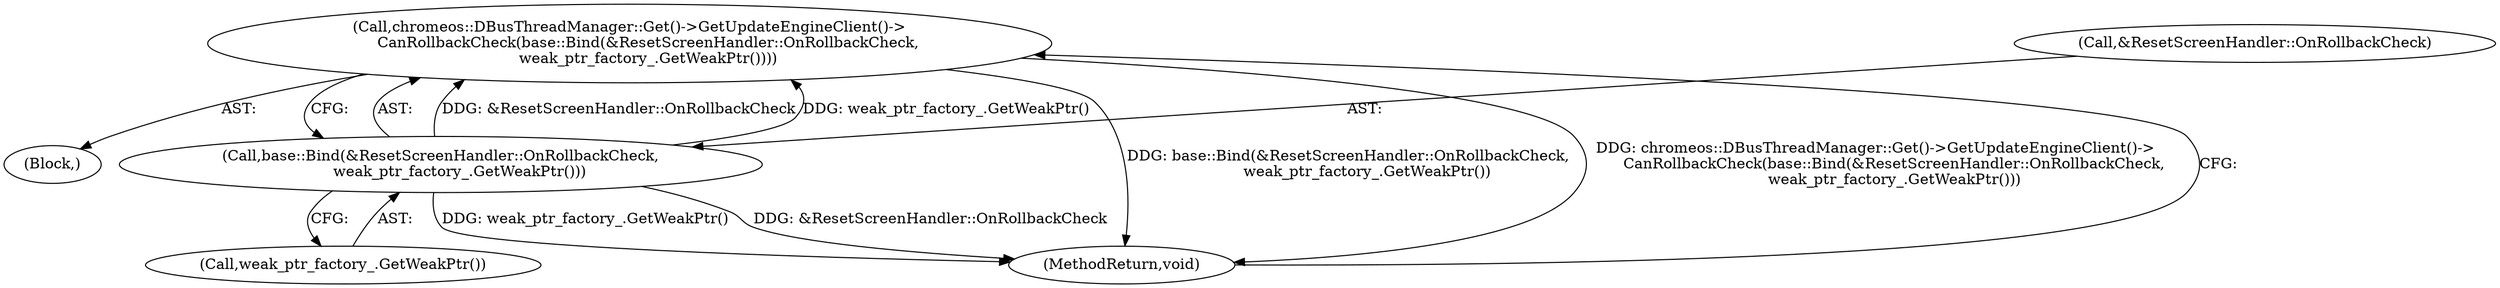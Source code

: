 digraph "0_Chrome_90556c5c9d0a274cc823b713544e9b6064e205cd@API" {
"1000156" [label="(Call,chromeos::DBusThreadManager::Get()->GetUpdateEngineClient()->\n        CanRollbackCheck(base::Bind(&ResetScreenHandler::OnRollbackCheck,\n        weak_ptr_factory_.GetWeakPtr())))"];
"1000157" [label="(Call,base::Bind(&ResetScreenHandler::OnRollbackCheck,\n        weak_ptr_factory_.GetWeakPtr()))"];
"1000156" [label="(Call,chromeos::DBusThreadManager::Get()->GetUpdateEngineClient()->\n        CanRollbackCheck(base::Bind(&ResetScreenHandler::OnRollbackCheck,\n        weak_ptr_factory_.GetWeakPtr())))"];
"1000155" [label="(Block,)"];
"1000157" [label="(Call,base::Bind(&ResetScreenHandler::OnRollbackCheck,\n        weak_ptr_factory_.GetWeakPtr()))"];
"1000160" [label="(Call,weak_ptr_factory_.GetWeakPtr())"];
"1000158" [label="(Call,&ResetScreenHandler::OnRollbackCheck)"];
"1000161" [label="(MethodReturn,void)"];
"1000156" -> "1000155"  [label="AST: "];
"1000156" -> "1000157"  [label="CFG: "];
"1000157" -> "1000156"  [label="AST: "];
"1000161" -> "1000156"  [label="CFG: "];
"1000156" -> "1000161"  [label="DDG: base::Bind(&ResetScreenHandler::OnRollbackCheck,\n        weak_ptr_factory_.GetWeakPtr())"];
"1000156" -> "1000161"  [label="DDG: chromeos::DBusThreadManager::Get()->GetUpdateEngineClient()->\n        CanRollbackCheck(base::Bind(&ResetScreenHandler::OnRollbackCheck,\n        weak_ptr_factory_.GetWeakPtr()))"];
"1000157" -> "1000156"  [label="DDG: &ResetScreenHandler::OnRollbackCheck"];
"1000157" -> "1000156"  [label="DDG: weak_ptr_factory_.GetWeakPtr()"];
"1000157" -> "1000160"  [label="CFG: "];
"1000158" -> "1000157"  [label="AST: "];
"1000160" -> "1000157"  [label="AST: "];
"1000157" -> "1000161"  [label="DDG: weak_ptr_factory_.GetWeakPtr()"];
"1000157" -> "1000161"  [label="DDG: &ResetScreenHandler::OnRollbackCheck"];
}
